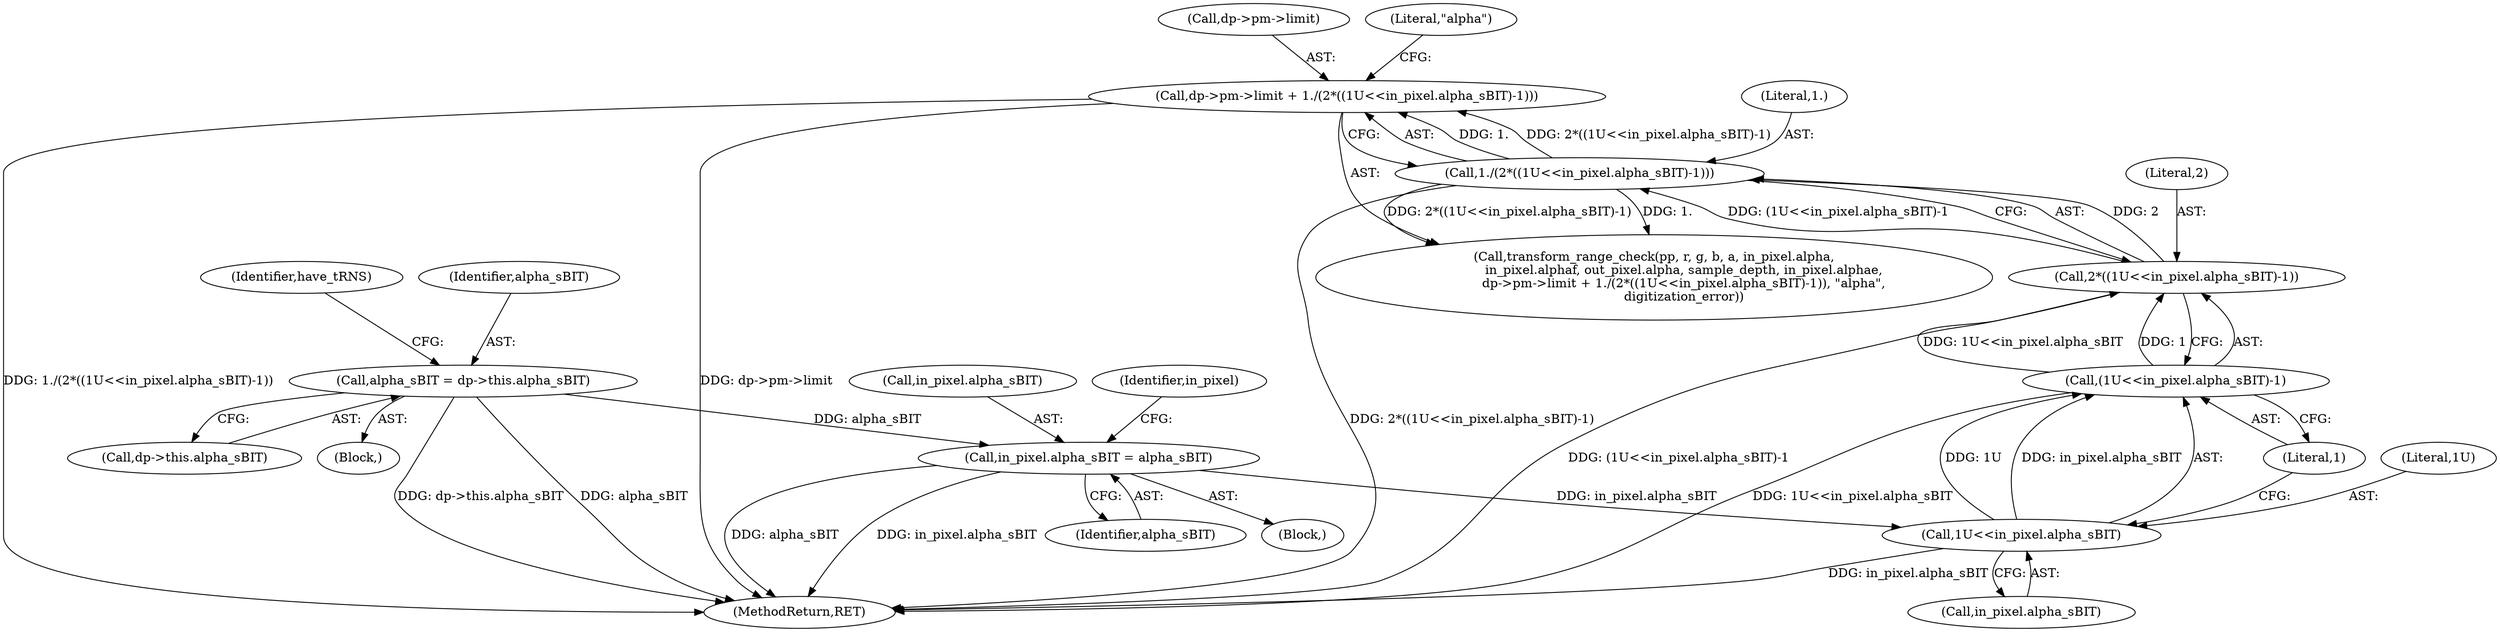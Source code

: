 digraph "0_Android_9d4853418ab2f754c2b63e091c29c5529b8b86ca_148@pointer" {
"1000639" [label="(Call,dp->pm->limit + 1./(2*((1U<<in_pixel.alpha_sBIT)-1)))"];
"1000645" [label="(Call,1./(2*((1U<<in_pixel.alpha_sBIT)-1)))"];
"1000647" [label="(Call,2*((1U<<in_pixel.alpha_sBIT)-1))"];
"1000649" [label="(Call,(1U<<in_pixel.alpha_sBIT)-1)"];
"1000650" [label="(Call,1U<<in_pixel.alpha_sBIT)"];
"1000386" [label="(Call,in_pixel.alpha_sBIT = alpha_sBIT)"];
"1000209" [label="(Call,alpha_sBIT = dp->this.alpha_sBIT)"];
"1000649" [label="(Call,(1U<<in_pixel.alpha_sBIT)-1)"];
"1000386" [label="(Call,in_pixel.alpha_sBIT = alpha_sBIT)"];
"1000639" [label="(Call,dp->pm->limit + 1./(2*((1U<<in_pixel.alpha_sBIT)-1)))"];
"1000387" [label="(Call,in_pixel.alpha_sBIT)"];
"1000646" [label="(Literal,1.)"];
"1000651" [label="(Literal,1U)"];
"1000211" [label="(Call,dp->this.alpha_sBIT)"];
"1000652" [label="(Call,in_pixel.alpha_sBIT)"];
"1000210" [label="(Identifier,alpha_sBIT)"];
"1000645" [label="(Call,1./(2*((1U<<in_pixel.alpha_sBIT)-1)))"];
"1000648" [label="(Literal,2)"];
"1000121" [label="(Block,)"];
"1000390" [label="(Identifier,alpha_sBIT)"];
"1000393" [label="(Identifier,in_pixel)"];
"1000640" [label="(Call,dp->pm->limit)"];
"1000667" [label="(MethodReturn,RET)"];
"1000655" [label="(Literal,1)"];
"1000620" [label="(Call,transform_range_check(pp, r, g, b, a, in_pixel.alpha,\n               in_pixel.alphaf, out_pixel.alpha, sample_depth, in_pixel.alphae,\n               dp->pm->limit + 1./(2*((1U<<in_pixel.alpha_sBIT)-1)), \"alpha\",\n               digitization_error))"];
"1000650" [label="(Call,1U<<in_pixel.alpha_sBIT)"];
"1000647" [label="(Call,2*((1U<<in_pixel.alpha_sBIT)-1))"];
"1000218" [label="(Identifier,have_tRNS)"];
"1000209" [label="(Call,alpha_sBIT = dp->this.alpha_sBIT)"];
"1000656" [label="(Literal,\"alpha\")"];
"1000351" [label="(Block,)"];
"1000639" -> "1000620"  [label="AST: "];
"1000639" -> "1000645"  [label="CFG: "];
"1000640" -> "1000639"  [label="AST: "];
"1000645" -> "1000639"  [label="AST: "];
"1000656" -> "1000639"  [label="CFG: "];
"1000639" -> "1000667"  [label="DDG: dp->pm->limit"];
"1000639" -> "1000667"  [label="DDG: 1./(2*((1U<<in_pixel.alpha_sBIT)-1))"];
"1000645" -> "1000639"  [label="DDG: 1."];
"1000645" -> "1000639"  [label="DDG: 2*((1U<<in_pixel.alpha_sBIT)-1)"];
"1000645" -> "1000647"  [label="CFG: "];
"1000646" -> "1000645"  [label="AST: "];
"1000647" -> "1000645"  [label="AST: "];
"1000645" -> "1000667"  [label="DDG: 2*((1U<<in_pixel.alpha_sBIT)-1)"];
"1000645" -> "1000620"  [label="DDG: 1."];
"1000645" -> "1000620"  [label="DDG: 2*((1U<<in_pixel.alpha_sBIT)-1)"];
"1000647" -> "1000645"  [label="DDG: 2"];
"1000647" -> "1000645"  [label="DDG: (1U<<in_pixel.alpha_sBIT)-1"];
"1000647" -> "1000649"  [label="CFG: "];
"1000648" -> "1000647"  [label="AST: "];
"1000649" -> "1000647"  [label="AST: "];
"1000647" -> "1000667"  [label="DDG: (1U<<in_pixel.alpha_sBIT)-1"];
"1000649" -> "1000647"  [label="DDG: 1U<<in_pixel.alpha_sBIT"];
"1000649" -> "1000647"  [label="DDG: 1"];
"1000649" -> "1000655"  [label="CFG: "];
"1000650" -> "1000649"  [label="AST: "];
"1000655" -> "1000649"  [label="AST: "];
"1000649" -> "1000667"  [label="DDG: 1U<<in_pixel.alpha_sBIT"];
"1000650" -> "1000649"  [label="DDG: 1U"];
"1000650" -> "1000649"  [label="DDG: in_pixel.alpha_sBIT"];
"1000650" -> "1000652"  [label="CFG: "];
"1000651" -> "1000650"  [label="AST: "];
"1000652" -> "1000650"  [label="AST: "];
"1000655" -> "1000650"  [label="CFG: "];
"1000650" -> "1000667"  [label="DDG: in_pixel.alpha_sBIT"];
"1000386" -> "1000650"  [label="DDG: in_pixel.alpha_sBIT"];
"1000386" -> "1000351"  [label="AST: "];
"1000386" -> "1000390"  [label="CFG: "];
"1000387" -> "1000386"  [label="AST: "];
"1000390" -> "1000386"  [label="AST: "];
"1000393" -> "1000386"  [label="CFG: "];
"1000386" -> "1000667"  [label="DDG: in_pixel.alpha_sBIT"];
"1000386" -> "1000667"  [label="DDG: alpha_sBIT"];
"1000209" -> "1000386"  [label="DDG: alpha_sBIT"];
"1000209" -> "1000121"  [label="AST: "];
"1000209" -> "1000211"  [label="CFG: "];
"1000210" -> "1000209"  [label="AST: "];
"1000211" -> "1000209"  [label="AST: "];
"1000218" -> "1000209"  [label="CFG: "];
"1000209" -> "1000667"  [label="DDG: alpha_sBIT"];
"1000209" -> "1000667"  [label="DDG: dp->this.alpha_sBIT"];
}
